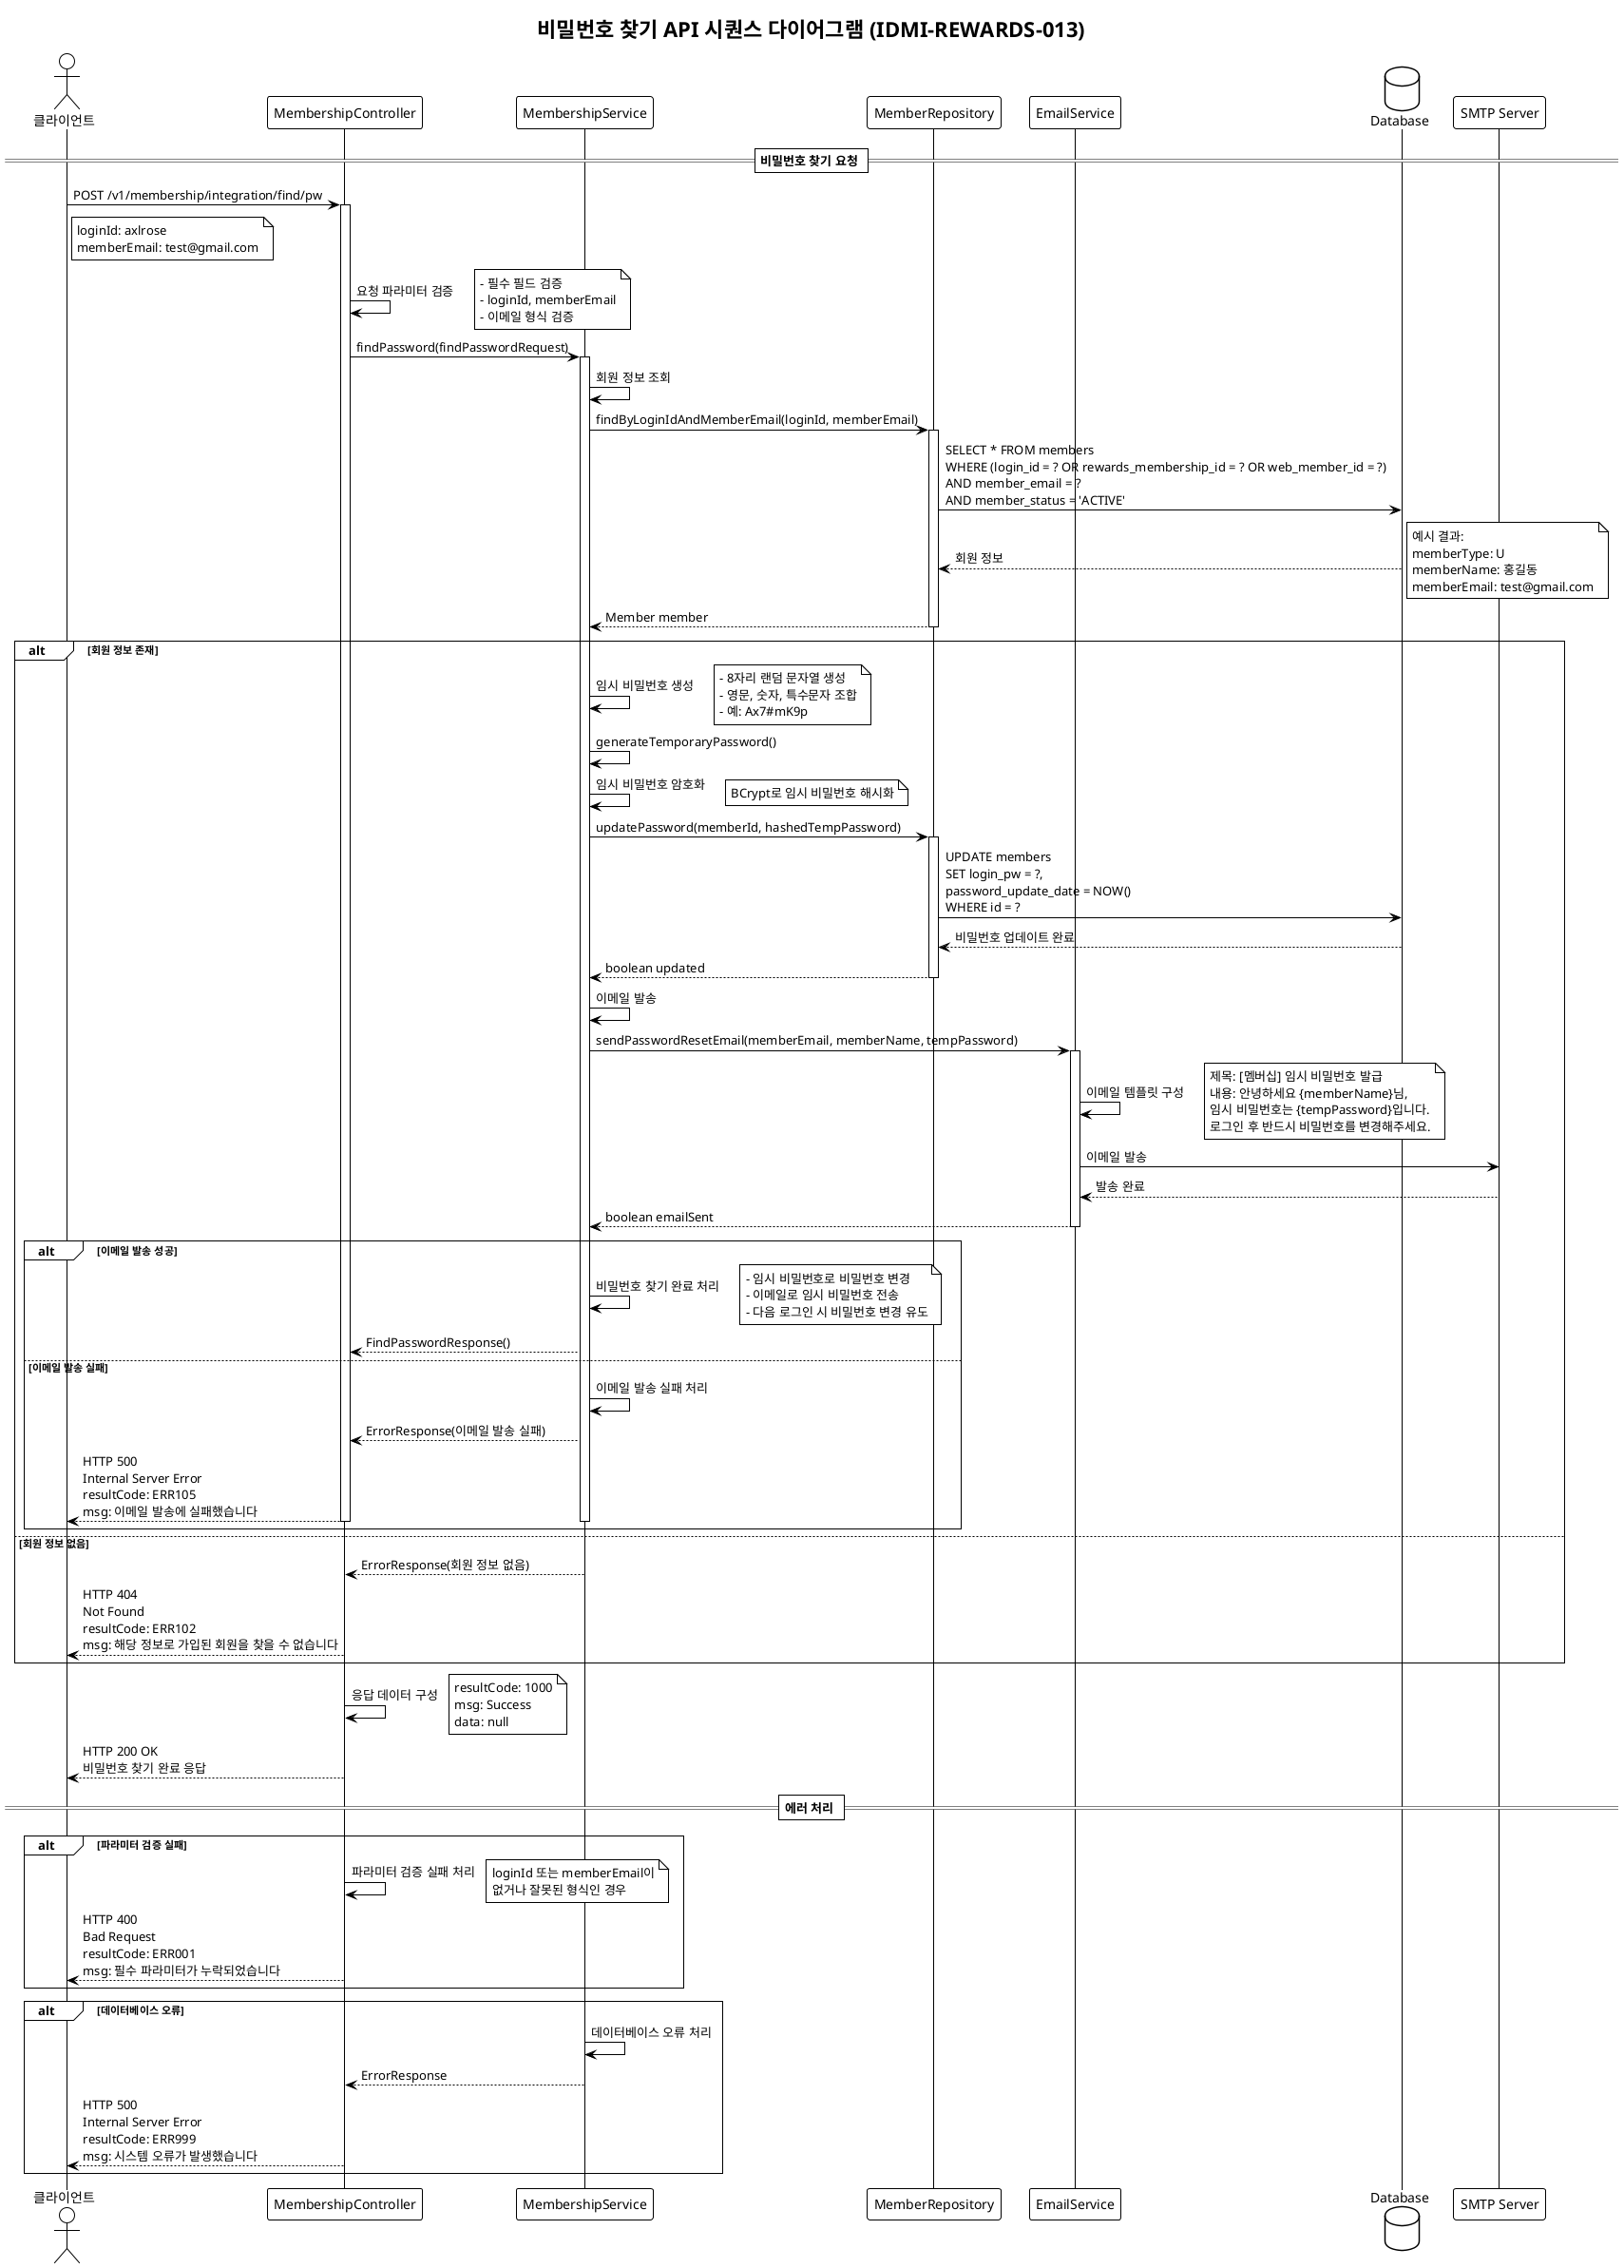@startuml 013-find-password-sequence
!theme plain
title 비밀번호 찾기 API 시퀀스 다이어그램 (IDMI-REWARDS-013)

actor Client as "클라이언트"
participant Controller as "MembershipController"
participant Service as "MembershipService"
participant Repository as "MemberRepository"
participant EmailService as "EmailService"
database Database as "Database"

== 비밀번호 찾기 요청 ==

Client -> Controller: POST /v1/membership/integration/find/pw
activate Controller

note right of Client: loginId: axlrose\nmemberEmail: test@gmail.com

Controller -> Controller: 요청 파라미터 검증
note right: - 필수 필드 검증\n- loginId, memberEmail\n- 이메일 형식 검증

Controller -> Service: findPassword(findPasswordRequest)
activate Service

Service -> Service: 회원 정보 조회
Service -> Repository: findByLoginIdAndMemberEmail(loginId, memberEmail)
activate Repository
Repository -> Database: SELECT * FROM members\nWHERE (login_id = ? OR rewards_membership_id = ? OR web_member_id = ?)\nAND member_email = ?\nAND member_status = 'ACTIVE'
Database --> Repository: 회원 정보
note right: 예시 결과:\nmemberType: U\nmemberName: 홍길동\nmemberEmail: test@gmail.com
Repository --> Service: Member member
deactivate Repository

alt 회원 정보 존재
    Service -> Service: 임시 비밀번호 생성
    note right: - 8자리 랜덤 문자열 생성\n- 영문, 숫자, 특수문자 조합\n- 예: Ax7#mK9p
    Service -> Service: generateTemporaryPassword()
    
    Service -> Service: 임시 비밀번호 암호화
    note right: BCrypt로 임시 비밀번호 해시화
    
    Service -> Repository: updatePassword(memberId, hashedTempPassword)
    activate Repository
    Repository -> Database: UPDATE members\nSET login_pw = ?,\npassword_update_date = NOW()\nWHERE id = ?
    Database --> Repository: 비밀번호 업데이트 완료
    Repository --> Service: boolean updated
    deactivate Repository
    
    Service -> Service: 이메일 발송
    Service -> EmailService: sendPasswordResetEmail(memberEmail, memberName, tempPassword)
    activate EmailService
    EmailService -> EmailService: 이메일 템플릿 구성
    note right: 제목: [멤버십] 임시 비밀번호 발급\n내용: 안녕하세요 {memberName}님,\n임시 비밀번호는 {tempPassword}입니다.\n로그인 후 반드시 비밀번호를 변경해주세요.
    EmailService -> "SMTP Server": 이메일 발송
    "SMTP Server" --> EmailService: 발송 완료
    EmailService --> Service: boolean emailSent
    deactivate EmailService
    
    alt 이메일 발송 성공
        Service -> Service: 비밀번호 찾기 완료 처리
        note right: - 임시 비밀번호로 비밀번호 변경\n- 이메일로 임시 비밀번호 전송\n- 다음 로그인 시 비밀번호 변경 유도
        Service --> Controller: FindPasswordResponse()
    else 이메일 발송 실패
        Service -> Service: 이메일 발송 실패 처리
        Service --> Controller: ErrorResponse(이메일 발송 실패)
        Controller --> Client: HTTP 500\nInternal Server Error\nresultCode: ERR105\nmsg: 이메일 발송에 실패했습니다
        deactivate Controller
        deactivate Service
    end
    
else 회원 정보 없음
    Service --> Controller: ErrorResponse(회원 정보 없음)
    Controller --> Client: HTTP 404\nNot Found\nresultCode: ERR102\nmsg: 해당 정보로 가입된 회원을 찾을 수 없습니다
    deactivate Controller
    deactivate Service
end

deactivate Service

Controller -> Controller: 응답 데이터 구성
note right: resultCode: 1000\nmsg: Success\ndata: null

Controller --> Client: HTTP 200 OK\n비밀번호 찾기 완료 응답
deactivate Controller

== 에러 처리 ==

alt 파라미터 검증 실패
    Controller -> Controller: 파라미터 검증 실패 처리
    note right: loginId 또는 memberEmail이\n없거나 잘못된 형식인 경우
    Controller --> Client: HTTP 400\nBad Request\nresultCode: ERR001\nmsg: 필수 파라미터가 누락되었습니다
end

alt 데이터베이스 오류
    Service -> Service: 데이터베이스 오류 처리
    Service --> Controller: ErrorResponse
    Controller --> Client: HTTP 500\nInternal Server Error\nresultCode: ERR999\nmsg: 시스템 오류가 발생했습니다
end

@enduml 